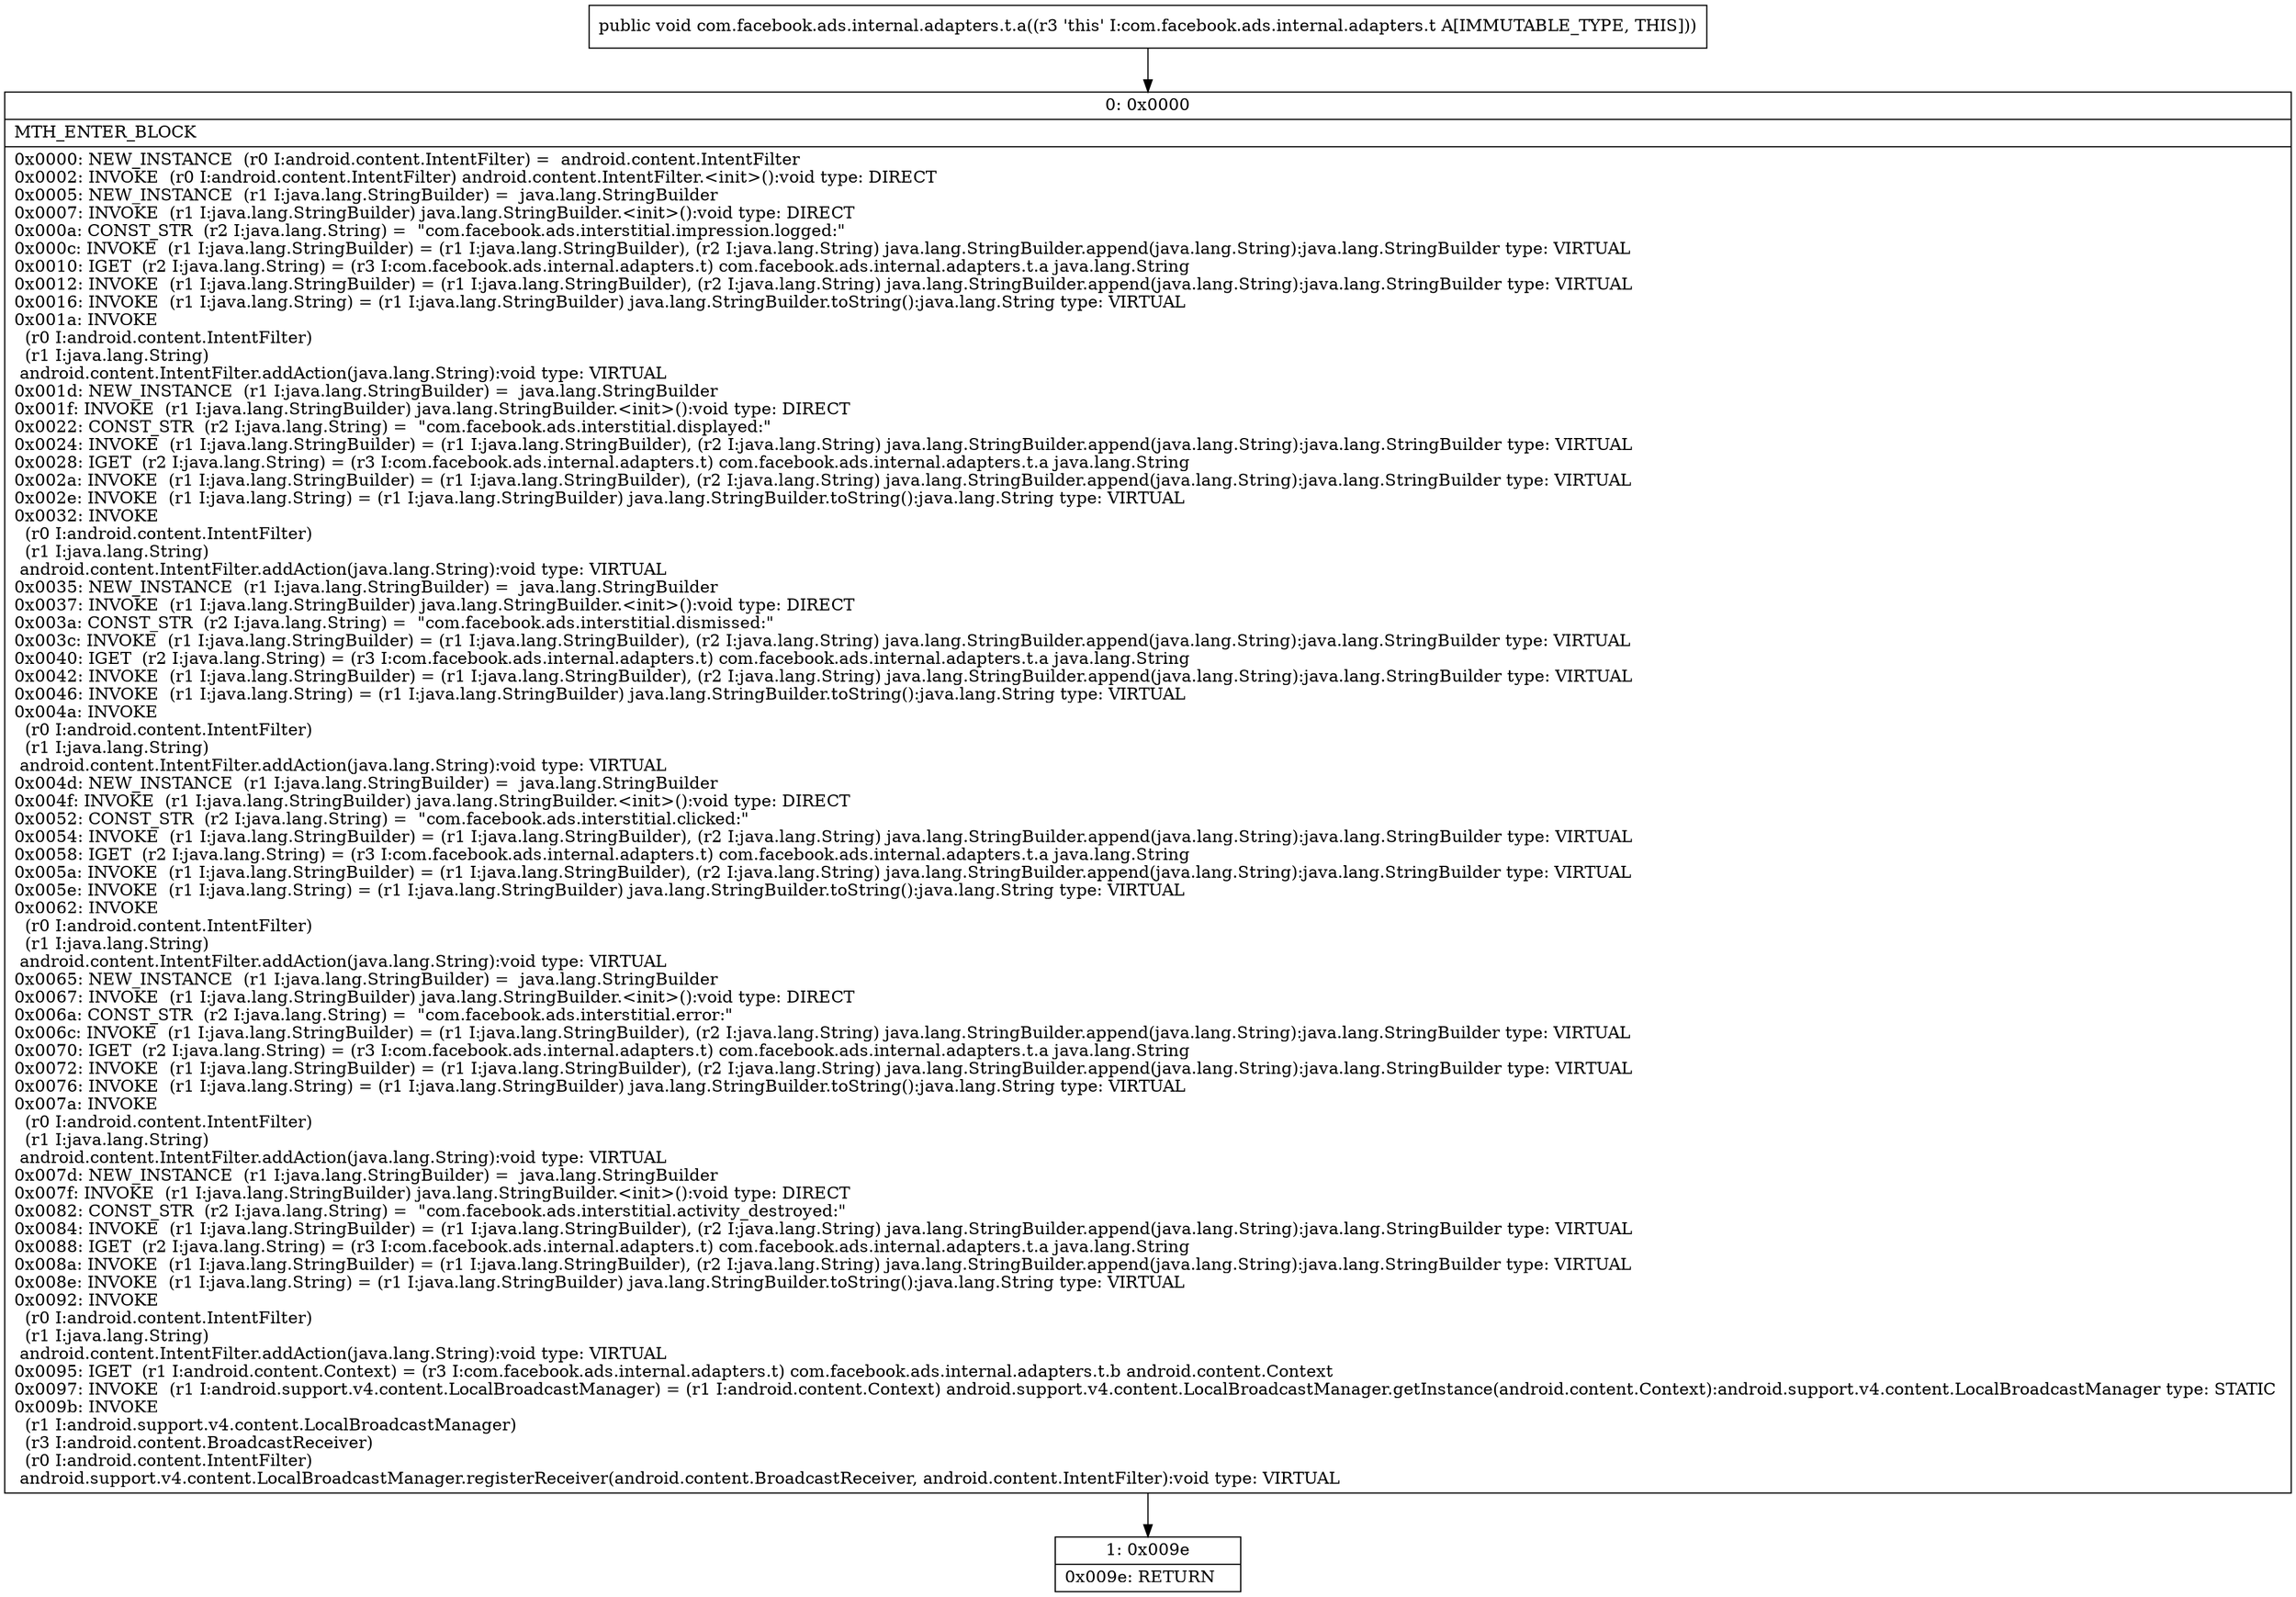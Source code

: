 digraph "CFG forcom.facebook.ads.internal.adapters.t.a()V" {
Node_0 [shape=record,label="{0\:\ 0x0000|MTH_ENTER_BLOCK\l|0x0000: NEW_INSTANCE  (r0 I:android.content.IntentFilter) =  android.content.IntentFilter \l0x0002: INVOKE  (r0 I:android.content.IntentFilter) android.content.IntentFilter.\<init\>():void type: DIRECT \l0x0005: NEW_INSTANCE  (r1 I:java.lang.StringBuilder) =  java.lang.StringBuilder \l0x0007: INVOKE  (r1 I:java.lang.StringBuilder) java.lang.StringBuilder.\<init\>():void type: DIRECT \l0x000a: CONST_STR  (r2 I:java.lang.String) =  \"com.facebook.ads.interstitial.impression.logged:\" \l0x000c: INVOKE  (r1 I:java.lang.StringBuilder) = (r1 I:java.lang.StringBuilder), (r2 I:java.lang.String) java.lang.StringBuilder.append(java.lang.String):java.lang.StringBuilder type: VIRTUAL \l0x0010: IGET  (r2 I:java.lang.String) = (r3 I:com.facebook.ads.internal.adapters.t) com.facebook.ads.internal.adapters.t.a java.lang.String \l0x0012: INVOKE  (r1 I:java.lang.StringBuilder) = (r1 I:java.lang.StringBuilder), (r2 I:java.lang.String) java.lang.StringBuilder.append(java.lang.String):java.lang.StringBuilder type: VIRTUAL \l0x0016: INVOKE  (r1 I:java.lang.String) = (r1 I:java.lang.StringBuilder) java.lang.StringBuilder.toString():java.lang.String type: VIRTUAL \l0x001a: INVOKE  \l  (r0 I:android.content.IntentFilter)\l  (r1 I:java.lang.String)\l android.content.IntentFilter.addAction(java.lang.String):void type: VIRTUAL \l0x001d: NEW_INSTANCE  (r1 I:java.lang.StringBuilder) =  java.lang.StringBuilder \l0x001f: INVOKE  (r1 I:java.lang.StringBuilder) java.lang.StringBuilder.\<init\>():void type: DIRECT \l0x0022: CONST_STR  (r2 I:java.lang.String) =  \"com.facebook.ads.interstitial.displayed:\" \l0x0024: INVOKE  (r1 I:java.lang.StringBuilder) = (r1 I:java.lang.StringBuilder), (r2 I:java.lang.String) java.lang.StringBuilder.append(java.lang.String):java.lang.StringBuilder type: VIRTUAL \l0x0028: IGET  (r2 I:java.lang.String) = (r3 I:com.facebook.ads.internal.adapters.t) com.facebook.ads.internal.adapters.t.a java.lang.String \l0x002a: INVOKE  (r1 I:java.lang.StringBuilder) = (r1 I:java.lang.StringBuilder), (r2 I:java.lang.String) java.lang.StringBuilder.append(java.lang.String):java.lang.StringBuilder type: VIRTUAL \l0x002e: INVOKE  (r1 I:java.lang.String) = (r1 I:java.lang.StringBuilder) java.lang.StringBuilder.toString():java.lang.String type: VIRTUAL \l0x0032: INVOKE  \l  (r0 I:android.content.IntentFilter)\l  (r1 I:java.lang.String)\l android.content.IntentFilter.addAction(java.lang.String):void type: VIRTUAL \l0x0035: NEW_INSTANCE  (r1 I:java.lang.StringBuilder) =  java.lang.StringBuilder \l0x0037: INVOKE  (r1 I:java.lang.StringBuilder) java.lang.StringBuilder.\<init\>():void type: DIRECT \l0x003a: CONST_STR  (r2 I:java.lang.String) =  \"com.facebook.ads.interstitial.dismissed:\" \l0x003c: INVOKE  (r1 I:java.lang.StringBuilder) = (r1 I:java.lang.StringBuilder), (r2 I:java.lang.String) java.lang.StringBuilder.append(java.lang.String):java.lang.StringBuilder type: VIRTUAL \l0x0040: IGET  (r2 I:java.lang.String) = (r3 I:com.facebook.ads.internal.adapters.t) com.facebook.ads.internal.adapters.t.a java.lang.String \l0x0042: INVOKE  (r1 I:java.lang.StringBuilder) = (r1 I:java.lang.StringBuilder), (r2 I:java.lang.String) java.lang.StringBuilder.append(java.lang.String):java.lang.StringBuilder type: VIRTUAL \l0x0046: INVOKE  (r1 I:java.lang.String) = (r1 I:java.lang.StringBuilder) java.lang.StringBuilder.toString():java.lang.String type: VIRTUAL \l0x004a: INVOKE  \l  (r0 I:android.content.IntentFilter)\l  (r1 I:java.lang.String)\l android.content.IntentFilter.addAction(java.lang.String):void type: VIRTUAL \l0x004d: NEW_INSTANCE  (r1 I:java.lang.StringBuilder) =  java.lang.StringBuilder \l0x004f: INVOKE  (r1 I:java.lang.StringBuilder) java.lang.StringBuilder.\<init\>():void type: DIRECT \l0x0052: CONST_STR  (r2 I:java.lang.String) =  \"com.facebook.ads.interstitial.clicked:\" \l0x0054: INVOKE  (r1 I:java.lang.StringBuilder) = (r1 I:java.lang.StringBuilder), (r2 I:java.lang.String) java.lang.StringBuilder.append(java.lang.String):java.lang.StringBuilder type: VIRTUAL \l0x0058: IGET  (r2 I:java.lang.String) = (r3 I:com.facebook.ads.internal.adapters.t) com.facebook.ads.internal.adapters.t.a java.lang.String \l0x005a: INVOKE  (r1 I:java.lang.StringBuilder) = (r1 I:java.lang.StringBuilder), (r2 I:java.lang.String) java.lang.StringBuilder.append(java.lang.String):java.lang.StringBuilder type: VIRTUAL \l0x005e: INVOKE  (r1 I:java.lang.String) = (r1 I:java.lang.StringBuilder) java.lang.StringBuilder.toString():java.lang.String type: VIRTUAL \l0x0062: INVOKE  \l  (r0 I:android.content.IntentFilter)\l  (r1 I:java.lang.String)\l android.content.IntentFilter.addAction(java.lang.String):void type: VIRTUAL \l0x0065: NEW_INSTANCE  (r1 I:java.lang.StringBuilder) =  java.lang.StringBuilder \l0x0067: INVOKE  (r1 I:java.lang.StringBuilder) java.lang.StringBuilder.\<init\>():void type: DIRECT \l0x006a: CONST_STR  (r2 I:java.lang.String) =  \"com.facebook.ads.interstitial.error:\" \l0x006c: INVOKE  (r1 I:java.lang.StringBuilder) = (r1 I:java.lang.StringBuilder), (r2 I:java.lang.String) java.lang.StringBuilder.append(java.lang.String):java.lang.StringBuilder type: VIRTUAL \l0x0070: IGET  (r2 I:java.lang.String) = (r3 I:com.facebook.ads.internal.adapters.t) com.facebook.ads.internal.adapters.t.a java.lang.String \l0x0072: INVOKE  (r1 I:java.lang.StringBuilder) = (r1 I:java.lang.StringBuilder), (r2 I:java.lang.String) java.lang.StringBuilder.append(java.lang.String):java.lang.StringBuilder type: VIRTUAL \l0x0076: INVOKE  (r1 I:java.lang.String) = (r1 I:java.lang.StringBuilder) java.lang.StringBuilder.toString():java.lang.String type: VIRTUAL \l0x007a: INVOKE  \l  (r0 I:android.content.IntentFilter)\l  (r1 I:java.lang.String)\l android.content.IntentFilter.addAction(java.lang.String):void type: VIRTUAL \l0x007d: NEW_INSTANCE  (r1 I:java.lang.StringBuilder) =  java.lang.StringBuilder \l0x007f: INVOKE  (r1 I:java.lang.StringBuilder) java.lang.StringBuilder.\<init\>():void type: DIRECT \l0x0082: CONST_STR  (r2 I:java.lang.String) =  \"com.facebook.ads.interstitial.activity_destroyed:\" \l0x0084: INVOKE  (r1 I:java.lang.StringBuilder) = (r1 I:java.lang.StringBuilder), (r2 I:java.lang.String) java.lang.StringBuilder.append(java.lang.String):java.lang.StringBuilder type: VIRTUAL \l0x0088: IGET  (r2 I:java.lang.String) = (r3 I:com.facebook.ads.internal.adapters.t) com.facebook.ads.internal.adapters.t.a java.lang.String \l0x008a: INVOKE  (r1 I:java.lang.StringBuilder) = (r1 I:java.lang.StringBuilder), (r2 I:java.lang.String) java.lang.StringBuilder.append(java.lang.String):java.lang.StringBuilder type: VIRTUAL \l0x008e: INVOKE  (r1 I:java.lang.String) = (r1 I:java.lang.StringBuilder) java.lang.StringBuilder.toString():java.lang.String type: VIRTUAL \l0x0092: INVOKE  \l  (r0 I:android.content.IntentFilter)\l  (r1 I:java.lang.String)\l android.content.IntentFilter.addAction(java.lang.String):void type: VIRTUAL \l0x0095: IGET  (r1 I:android.content.Context) = (r3 I:com.facebook.ads.internal.adapters.t) com.facebook.ads.internal.adapters.t.b android.content.Context \l0x0097: INVOKE  (r1 I:android.support.v4.content.LocalBroadcastManager) = (r1 I:android.content.Context) android.support.v4.content.LocalBroadcastManager.getInstance(android.content.Context):android.support.v4.content.LocalBroadcastManager type: STATIC \l0x009b: INVOKE  \l  (r1 I:android.support.v4.content.LocalBroadcastManager)\l  (r3 I:android.content.BroadcastReceiver)\l  (r0 I:android.content.IntentFilter)\l android.support.v4.content.LocalBroadcastManager.registerReceiver(android.content.BroadcastReceiver, android.content.IntentFilter):void type: VIRTUAL \l}"];
Node_1 [shape=record,label="{1\:\ 0x009e|0x009e: RETURN   \l}"];
MethodNode[shape=record,label="{public void com.facebook.ads.internal.adapters.t.a((r3 'this' I:com.facebook.ads.internal.adapters.t A[IMMUTABLE_TYPE, THIS])) }"];
MethodNode -> Node_0;
Node_0 -> Node_1;
}

